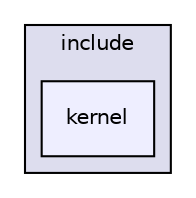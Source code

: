 digraph "include/kernel" {
  compound=true
  node [ fontsize="10", fontname="Helvetica"];
  edge [ labelfontsize="10", labelfontname="Helvetica"];
  subgraph clusterdir_d44c64559bbebec7f509842c48db8b23 {
    graph [ bgcolor="#ddddee", pencolor="black", label="include" fontname="Helvetica", fontsize="10", URL="dir_d44c64559bbebec7f509842c48db8b23.html"]
  dir_2ae24886e77657f82343b4b0154efdc1 [shape=box, label="kernel", style="filled", fillcolor="#eeeeff", pencolor="black", URL="dir_2ae24886e77657f82343b4b0154efdc1.html"];
  }
}
